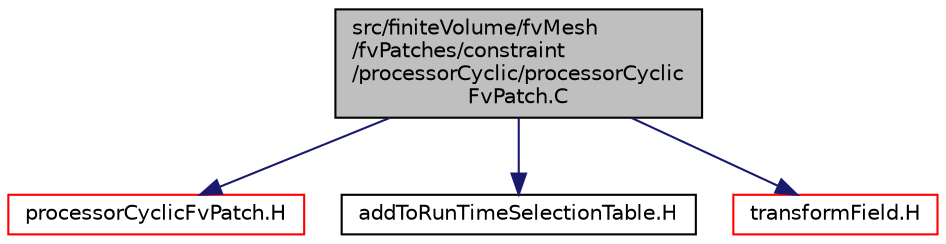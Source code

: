 digraph "src/finiteVolume/fvMesh/fvPatches/constraint/processorCyclic/processorCyclicFvPatch.C"
{
  bgcolor="transparent";
  edge [fontname="Helvetica",fontsize="10",labelfontname="Helvetica",labelfontsize="10"];
  node [fontname="Helvetica",fontsize="10",shape=record];
  Node0 [label="src/finiteVolume/fvMesh\l/fvPatches/constraint\l/processorCyclic/processorCyclic\lFvPatch.C",height=0.2,width=0.4,color="black", fillcolor="grey75", style="filled", fontcolor="black"];
  Node0 -> Node1 [color="midnightblue",fontsize="10",style="solid",fontname="Helvetica"];
  Node1 [label="processorCyclicFvPatch.H",height=0.2,width=0.4,color="red",URL="$a03806.html"];
  Node0 -> Node252 [color="midnightblue",fontsize="10",style="solid",fontname="Helvetica"];
  Node252 [label="addToRunTimeSelectionTable.H",height=0.2,width=0.4,color="black",URL="$a09989.html",tooltip="Macros for easy insertion into run-time selection tables. "];
  Node0 -> Node253 [color="midnightblue",fontsize="10",style="solid",fontname="Helvetica"];
  Node253 [label="transformField.H",height=0.2,width=0.4,color="red",URL="$a10448.html",tooltip="Spatial transformation functions for primitive fields. "];
}
